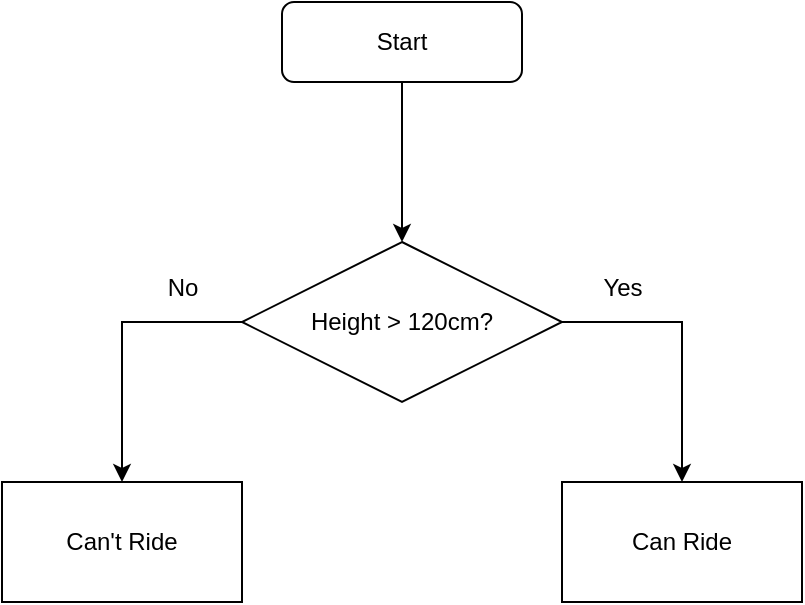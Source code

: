 <mxfile version="22.1.2" type="device">
  <diagram name="Page-1" id="pguXm5ocKENULovpZsUC">
    <mxGraphModel dx="757" dy="571" grid="1" gridSize="10" guides="1" tooltips="1" connect="1" arrows="1" fold="1" page="1" pageScale="1" pageWidth="827" pageHeight="1169" math="0" shadow="0">
      <root>
        <mxCell id="0" />
        <mxCell id="1" parent="0" />
        <mxCell id="GmUVmYz1VItrXJsaxcrF-1" value="Start" style="rounded=1;whiteSpace=wrap;html=1;" vertex="1" parent="1">
          <mxGeometry x="360" y="120" width="120" height="40" as="geometry" />
        </mxCell>
        <mxCell id="GmUVmYz1VItrXJsaxcrF-2" value="" style="endArrow=classic;html=1;rounded=0;exitX=0.5;exitY=1;exitDx=0;exitDy=0;" edge="1" parent="1" source="GmUVmYz1VItrXJsaxcrF-1">
          <mxGeometry width="50" height="50" relative="1" as="geometry">
            <mxPoint x="395" y="260" as="sourcePoint" />
            <mxPoint x="420" y="240" as="targetPoint" />
          </mxGeometry>
        </mxCell>
        <mxCell id="GmUVmYz1VItrXJsaxcrF-3" value="Height &amp;gt; 120cm?" style="rhombus;whiteSpace=wrap;html=1;labelBackgroundColor=none;" vertex="1" parent="1">
          <mxGeometry x="340" y="240" width="160" height="80" as="geometry" />
        </mxCell>
        <mxCell id="GmUVmYz1VItrXJsaxcrF-4" value="" style="endArrow=classic;html=1;rounded=0;exitX=0;exitY=0.5;exitDx=0;exitDy=0;" edge="1" parent="1" source="GmUVmYz1VItrXJsaxcrF-3">
          <mxGeometry width="50" height="50" relative="1" as="geometry">
            <mxPoint x="330" y="330" as="sourcePoint" />
            <mxPoint x="280" y="360" as="targetPoint" />
            <Array as="points">
              <mxPoint x="290" y="280" />
              <mxPoint x="280" y="280" />
            </Array>
          </mxGeometry>
        </mxCell>
        <mxCell id="GmUVmYz1VItrXJsaxcrF-5" value="" style="endArrow=classic;html=1;rounded=0;exitX=1;exitY=0.5;exitDx=0;exitDy=0;" edge="1" parent="1" source="GmUVmYz1VItrXJsaxcrF-3">
          <mxGeometry width="50" height="50" relative="1" as="geometry">
            <mxPoint x="650" y="280" as="sourcePoint" />
            <mxPoint x="560" y="360" as="targetPoint" />
            <Array as="points">
              <mxPoint x="560" y="280" />
            </Array>
          </mxGeometry>
        </mxCell>
        <mxCell id="GmUVmYz1VItrXJsaxcrF-6" value="Can&#39;t Ride" style="rounded=0;whiteSpace=wrap;html=1;" vertex="1" parent="1">
          <mxGeometry x="220" y="360" width="120" height="60" as="geometry" />
        </mxCell>
        <mxCell id="GmUVmYz1VItrXJsaxcrF-7" value="Can Ride" style="rounded=0;whiteSpace=wrap;html=1;" vertex="1" parent="1">
          <mxGeometry x="500" y="360" width="120" height="60" as="geometry" />
        </mxCell>
        <mxCell id="GmUVmYz1VItrXJsaxcrF-9" value="No" style="text;html=1;align=center;verticalAlign=middle;resizable=0;points=[];autosize=1;strokeColor=none;fillColor=none;" vertex="1" parent="1">
          <mxGeometry x="290" y="248" width="40" height="30" as="geometry" />
        </mxCell>
        <mxCell id="GmUVmYz1VItrXJsaxcrF-10" value="Yes" style="text;html=1;align=center;verticalAlign=middle;resizable=0;points=[];autosize=1;strokeColor=none;fillColor=none;" vertex="1" parent="1">
          <mxGeometry x="510" y="248" width="40" height="30" as="geometry" />
        </mxCell>
      </root>
    </mxGraphModel>
  </diagram>
</mxfile>
